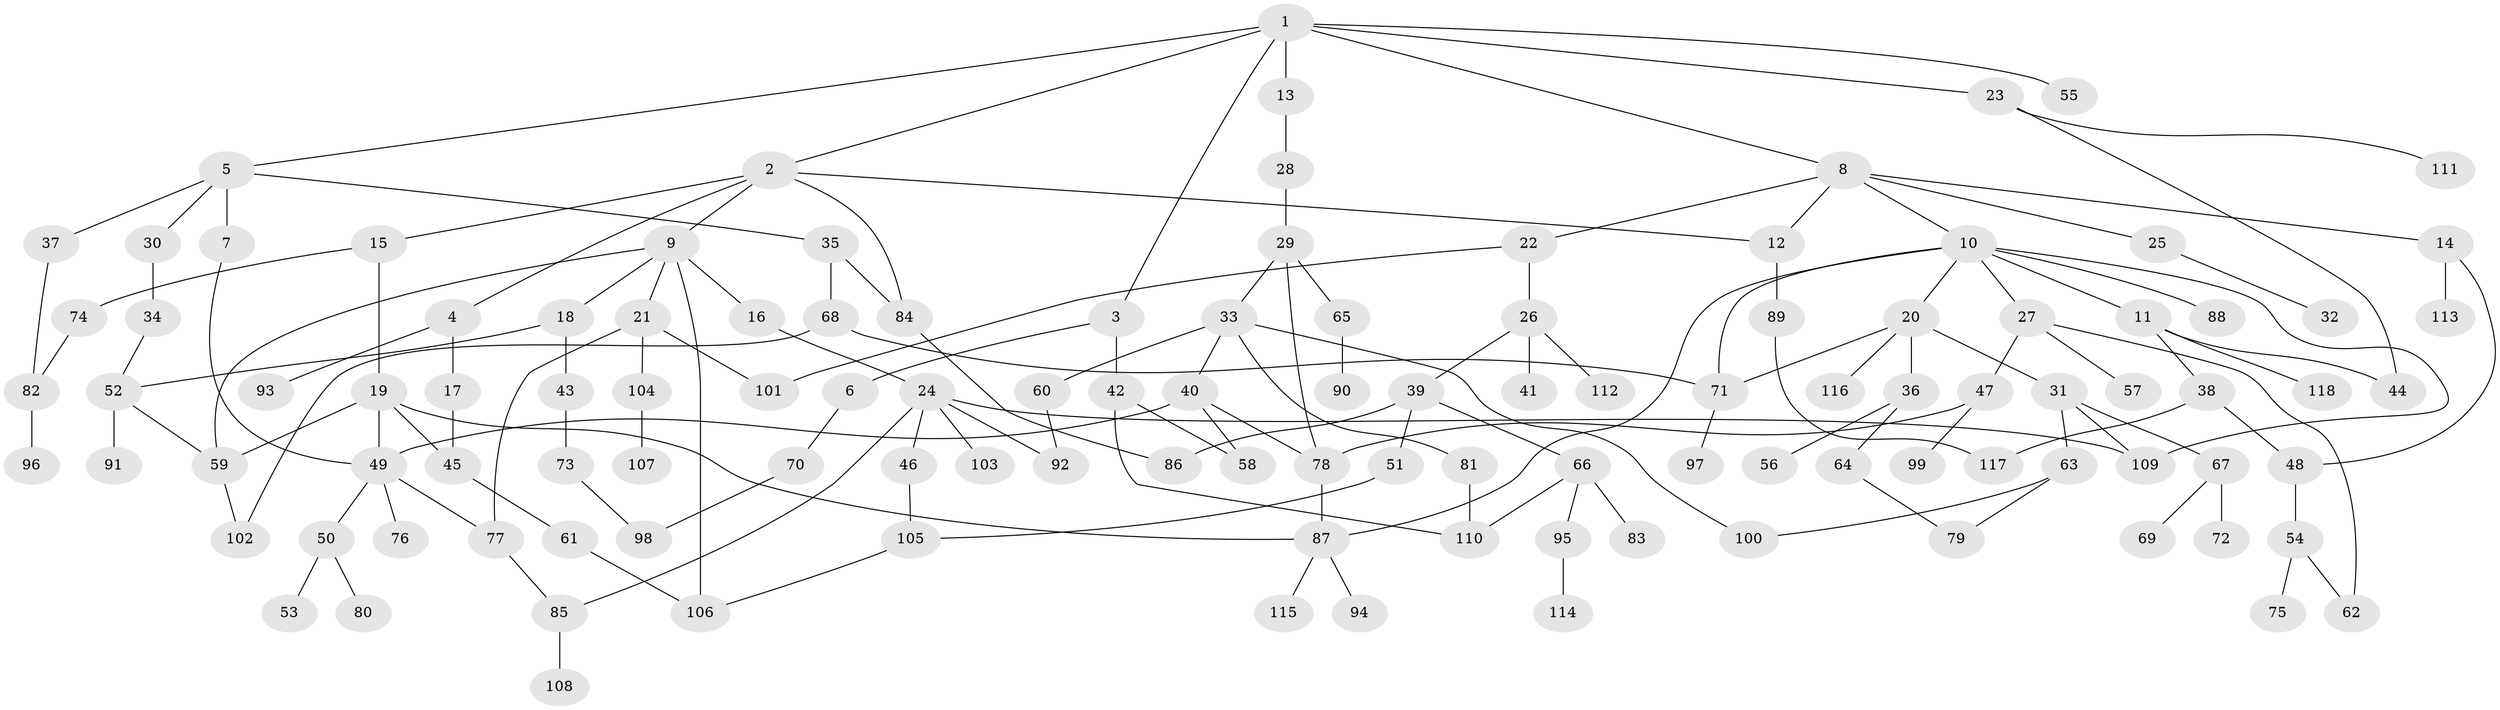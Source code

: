 // Generated by graph-tools (version 1.1) at 2025/00/03/09/25 03:00:57]
// undirected, 118 vertices, 153 edges
graph export_dot {
graph [start="1"]
  node [color=gray90,style=filled];
  1;
  2;
  3;
  4;
  5;
  6;
  7;
  8;
  9;
  10;
  11;
  12;
  13;
  14;
  15;
  16;
  17;
  18;
  19;
  20;
  21;
  22;
  23;
  24;
  25;
  26;
  27;
  28;
  29;
  30;
  31;
  32;
  33;
  34;
  35;
  36;
  37;
  38;
  39;
  40;
  41;
  42;
  43;
  44;
  45;
  46;
  47;
  48;
  49;
  50;
  51;
  52;
  53;
  54;
  55;
  56;
  57;
  58;
  59;
  60;
  61;
  62;
  63;
  64;
  65;
  66;
  67;
  68;
  69;
  70;
  71;
  72;
  73;
  74;
  75;
  76;
  77;
  78;
  79;
  80;
  81;
  82;
  83;
  84;
  85;
  86;
  87;
  88;
  89;
  90;
  91;
  92;
  93;
  94;
  95;
  96;
  97;
  98;
  99;
  100;
  101;
  102;
  103;
  104;
  105;
  106;
  107;
  108;
  109;
  110;
  111;
  112;
  113;
  114;
  115;
  116;
  117;
  118;
  1 -- 2;
  1 -- 3;
  1 -- 5;
  1 -- 8;
  1 -- 13;
  1 -- 23;
  1 -- 55;
  2 -- 4;
  2 -- 9;
  2 -- 15;
  2 -- 84;
  2 -- 12;
  3 -- 6;
  3 -- 42;
  4 -- 17;
  4 -- 93;
  5 -- 7;
  5 -- 30;
  5 -- 35;
  5 -- 37;
  6 -- 70;
  7 -- 49;
  8 -- 10;
  8 -- 12;
  8 -- 14;
  8 -- 22;
  8 -- 25;
  9 -- 16;
  9 -- 18;
  9 -- 21;
  9 -- 59;
  9 -- 106;
  10 -- 11;
  10 -- 20;
  10 -- 27;
  10 -- 71;
  10 -- 87;
  10 -- 88;
  10 -- 109;
  11 -- 38;
  11 -- 44;
  11 -- 118;
  12 -- 89;
  13 -- 28;
  14 -- 113;
  14 -- 48;
  15 -- 19;
  15 -- 74;
  16 -- 24;
  17 -- 45;
  18 -- 43;
  18 -- 52;
  19 -- 45;
  19 -- 59;
  19 -- 87;
  19 -- 49;
  20 -- 31;
  20 -- 36;
  20 -- 116;
  20 -- 71;
  21 -- 77;
  21 -- 101;
  21 -- 104;
  22 -- 26;
  22 -- 101;
  23 -- 111;
  23 -- 44;
  24 -- 46;
  24 -- 103;
  24 -- 109;
  24 -- 85;
  24 -- 92;
  25 -- 32;
  26 -- 39;
  26 -- 41;
  26 -- 112;
  27 -- 47;
  27 -- 57;
  27 -- 62;
  28 -- 29;
  29 -- 33;
  29 -- 65;
  29 -- 78;
  30 -- 34;
  31 -- 63;
  31 -- 67;
  31 -- 109;
  33 -- 40;
  33 -- 60;
  33 -- 81;
  33 -- 100;
  34 -- 52;
  35 -- 68;
  35 -- 84;
  36 -- 56;
  36 -- 64;
  37 -- 82;
  38 -- 48;
  38 -- 117;
  39 -- 51;
  39 -- 66;
  39 -- 86;
  40 -- 58;
  40 -- 78;
  40 -- 49;
  42 -- 58;
  42 -- 110;
  43 -- 73;
  45 -- 61;
  46 -- 105;
  47 -- 99;
  47 -- 78;
  48 -- 54;
  49 -- 50;
  49 -- 76;
  49 -- 77;
  50 -- 53;
  50 -- 80;
  51 -- 105;
  52 -- 91;
  52 -- 59;
  54 -- 75;
  54 -- 62;
  59 -- 102;
  60 -- 92;
  61 -- 106;
  63 -- 100;
  63 -- 79;
  64 -- 79;
  65 -- 90;
  66 -- 83;
  66 -- 95;
  66 -- 110;
  67 -- 69;
  67 -- 72;
  68 -- 71;
  68 -- 102;
  70 -- 98;
  71 -- 97;
  73 -- 98;
  74 -- 82;
  77 -- 85;
  78 -- 87;
  81 -- 110;
  82 -- 96;
  84 -- 86;
  85 -- 108;
  87 -- 94;
  87 -- 115;
  89 -- 117;
  95 -- 114;
  104 -- 107;
  105 -- 106;
}

